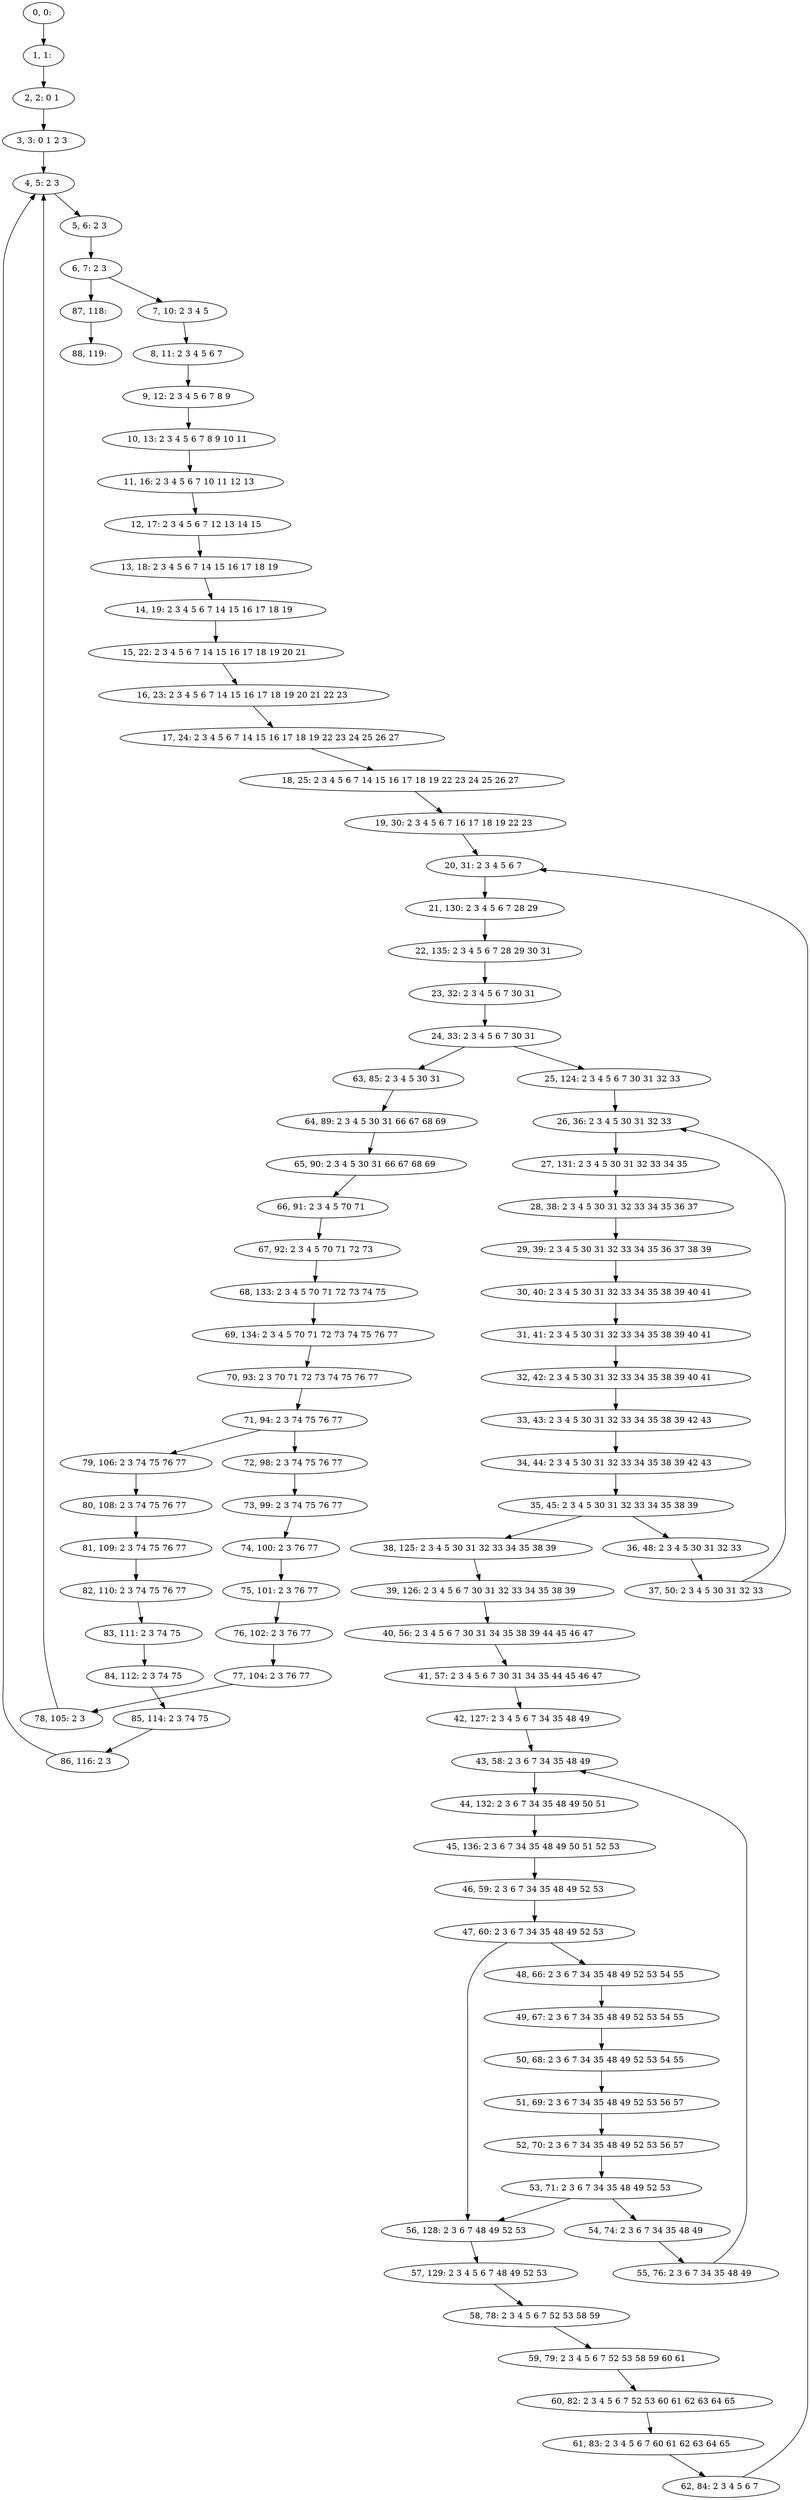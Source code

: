 digraph G {
0[label="0, 0: "];
1[label="1, 1: "];
2[label="2, 2: 0 1 "];
3[label="3, 3: 0 1 2 3 "];
4[label="4, 5: 2 3 "];
5[label="5, 6: 2 3 "];
6[label="6, 7: 2 3 "];
7[label="7, 10: 2 3 4 5 "];
8[label="8, 11: 2 3 4 5 6 7 "];
9[label="9, 12: 2 3 4 5 6 7 8 9 "];
10[label="10, 13: 2 3 4 5 6 7 8 9 10 11 "];
11[label="11, 16: 2 3 4 5 6 7 10 11 12 13 "];
12[label="12, 17: 2 3 4 5 6 7 12 13 14 15 "];
13[label="13, 18: 2 3 4 5 6 7 14 15 16 17 18 19 "];
14[label="14, 19: 2 3 4 5 6 7 14 15 16 17 18 19 "];
15[label="15, 22: 2 3 4 5 6 7 14 15 16 17 18 19 20 21 "];
16[label="16, 23: 2 3 4 5 6 7 14 15 16 17 18 19 20 21 22 23 "];
17[label="17, 24: 2 3 4 5 6 7 14 15 16 17 18 19 22 23 24 25 26 27 "];
18[label="18, 25: 2 3 4 5 6 7 14 15 16 17 18 19 22 23 24 25 26 27 "];
19[label="19, 30: 2 3 4 5 6 7 16 17 18 19 22 23 "];
20[label="20, 31: 2 3 4 5 6 7 "];
21[label="21, 130: 2 3 4 5 6 7 28 29 "];
22[label="22, 135: 2 3 4 5 6 7 28 29 30 31 "];
23[label="23, 32: 2 3 4 5 6 7 30 31 "];
24[label="24, 33: 2 3 4 5 6 7 30 31 "];
25[label="25, 124: 2 3 4 5 6 7 30 31 32 33 "];
26[label="26, 36: 2 3 4 5 30 31 32 33 "];
27[label="27, 131: 2 3 4 5 30 31 32 33 34 35 "];
28[label="28, 38: 2 3 4 5 30 31 32 33 34 35 36 37 "];
29[label="29, 39: 2 3 4 5 30 31 32 33 34 35 36 37 38 39 "];
30[label="30, 40: 2 3 4 5 30 31 32 33 34 35 38 39 40 41 "];
31[label="31, 41: 2 3 4 5 30 31 32 33 34 35 38 39 40 41 "];
32[label="32, 42: 2 3 4 5 30 31 32 33 34 35 38 39 40 41 "];
33[label="33, 43: 2 3 4 5 30 31 32 33 34 35 38 39 42 43 "];
34[label="34, 44: 2 3 4 5 30 31 32 33 34 35 38 39 42 43 "];
35[label="35, 45: 2 3 4 5 30 31 32 33 34 35 38 39 "];
36[label="36, 48: 2 3 4 5 30 31 32 33 "];
37[label="37, 50: 2 3 4 5 30 31 32 33 "];
38[label="38, 125: 2 3 4 5 30 31 32 33 34 35 38 39 "];
39[label="39, 126: 2 3 4 5 6 7 30 31 32 33 34 35 38 39 "];
40[label="40, 56: 2 3 4 5 6 7 30 31 34 35 38 39 44 45 46 47 "];
41[label="41, 57: 2 3 4 5 6 7 30 31 34 35 44 45 46 47 "];
42[label="42, 127: 2 3 4 5 6 7 34 35 48 49 "];
43[label="43, 58: 2 3 6 7 34 35 48 49 "];
44[label="44, 132: 2 3 6 7 34 35 48 49 50 51 "];
45[label="45, 136: 2 3 6 7 34 35 48 49 50 51 52 53 "];
46[label="46, 59: 2 3 6 7 34 35 48 49 52 53 "];
47[label="47, 60: 2 3 6 7 34 35 48 49 52 53 "];
48[label="48, 66: 2 3 6 7 34 35 48 49 52 53 54 55 "];
49[label="49, 67: 2 3 6 7 34 35 48 49 52 53 54 55 "];
50[label="50, 68: 2 3 6 7 34 35 48 49 52 53 54 55 "];
51[label="51, 69: 2 3 6 7 34 35 48 49 52 53 56 57 "];
52[label="52, 70: 2 3 6 7 34 35 48 49 52 53 56 57 "];
53[label="53, 71: 2 3 6 7 34 35 48 49 52 53 "];
54[label="54, 74: 2 3 6 7 34 35 48 49 "];
55[label="55, 76: 2 3 6 7 34 35 48 49 "];
56[label="56, 128: 2 3 6 7 48 49 52 53 "];
57[label="57, 129: 2 3 4 5 6 7 48 49 52 53 "];
58[label="58, 78: 2 3 4 5 6 7 52 53 58 59 "];
59[label="59, 79: 2 3 4 5 6 7 52 53 58 59 60 61 "];
60[label="60, 82: 2 3 4 5 6 7 52 53 60 61 62 63 64 65 "];
61[label="61, 83: 2 3 4 5 6 7 60 61 62 63 64 65 "];
62[label="62, 84: 2 3 4 5 6 7 "];
63[label="63, 85: 2 3 4 5 30 31 "];
64[label="64, 89: 2 3 4 5 30 31 66 67 68 69 "];
65[label="65, 90: 2 3 4 5 30 31 66 67 68 69 "];
66[label="66, 91: 2 3 4 5 70 71 "];
67[label="67, 92: 2 3 4 5 70 71 72 73 "];
68[label="68, 133: 2 3 4 5 70 71 72 73 74 75 "];
69[label="69, 134: 2 3 4 5 70 71 72 73 74 75 76 77 "];
70[label="70, 93: 2 3 70 71 72 73 74 75 76 77 "];
71[label="71, 94: 2 3 74 75 76 77 "];
72[label="72, 98: 2 3 74 75 76 77 "];
73[label="73, 99: 2 3 74 75 76 77 "];
74[label="74, 100: 2 3 76 77 "];
75[label="75, 101: 2 3 76 77 "];
76[label="76, 102: 2 3 76 77 "];
77[label="77, 104: 2 3 76 77 "];
78[label="78, 105: 2 3 "];
79[label="79, 106: 2 3 74 75 76 77 "];
80[label="80, 108: 2 3 74 75 76 77 "];
81[label="81, 109: 2 3 74 75 76 77 "];
82[label="82, 110: 2 3 74 75 76 77 "];
83[label="83, 111: 2 3 74 75 "];
84[label="84, 112: 2 3 74 75 "];
85[label="85, 114: 2 3 74 75 "];
86[label="86, 116: 2 3 "];
87[label="87, 118: "];
88[label="88, 119: "];
0->1 ;
1->2 ;
2->3 ;
3->4 ;
4->5 ;
5->6 ;
6->7 ;
6->87 ;
7->8 ;
8->9 ;
9->10 ;
10->11 ;
11->12 ;
12->13 ;
13->14 ;
14->15 ;
15->16 ;
16->17 ;
17->18 ;
18->19 ;
19->20 ;
20->21 ;
21->22 ;
22->23 ;
23->24 ;
24->25 ;
24->63 ;
25->26 ;
26->27 ;
27->28 ;
28->29 ;
29->30 ;
30->31 ;
31->32 ;
32->33 ;
33->34 ;
34->35 ;
35->36 ;
35->38 ;
36->37 ;
37->26 ;
38->39 ;
39->40 ;
40->41 ;
41->42 ;
42->43 ;
43->44 ;
44->45 ;
45->46 ;
46->47 ;
47->48 ;
47->56 ;
48->49 ;
49->50 ;
50->51 ;
51->52 ;
52->53 ;
53->54 ;
53->56 ;
54->55 ;
55->43 ;
56->57 ;
57->58 ;
58->59 ;
59->60 ;
60->61 ;
61->62 ;
62->20 ;
63->64 ;
64->65 ;
65->66 ;
66->67 ;
67->68 ;
68->69 ;
69->70 ;
70->71 ;
71->72 ;
71->79 ;
72->73 ;
73->74 ;
74->75 ;
75->76 ;
76->77 ;
77->78 ;
78->4 ;
79->80 ;
80->81 ;
81->82 ;
82->83 ;
83->84 ;
84->85 ;
85->86 ;
86->4 ;
87->88 ;
}
